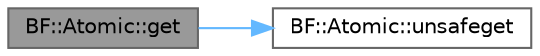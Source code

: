 digraph "BF::Atomic::get"
{
 // LATEX_PDF_SIZE
  bgcolor="transparent";
  edge [fontname=Helvetica,fontsize=10,labelfontname=Helvetica,labelfontsize=10];
  node [fontname=Helvetica,fontsize=10,shape=box,height=0.2,width=0.4];
  rankdir="LR";
  Node1 [id="Node000001",label="BF::Atomic::get",height=0.2,width=0.4,color="gray40", fillcolor="grey60", style="filled", fontcolor="black",tooltip=" "];
  Node1 -> Node2 [id="edge1_Node000001_Node000002",color="steelblue1",style="solid",tooltip=" "];
  Node2 [id="Node000002",label="BF::Atomic::unsafeget",height=0.2,width=0.4,color="grey40", fillcolor="white", style="filled",URL="$d4/d4f/classBF_1_1Atomic.html#a8d50061865b40778d00c618d702d3860",tooltip=" "];
}
